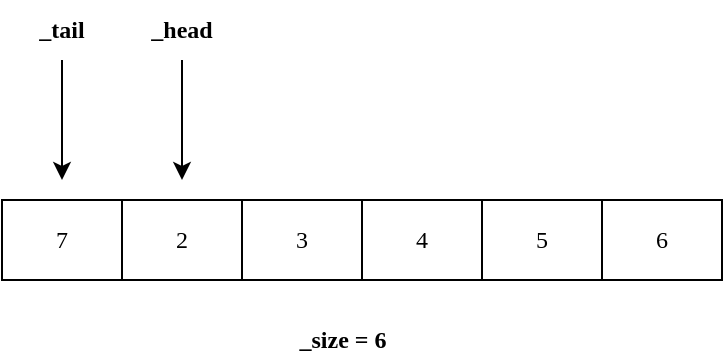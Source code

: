 <mxfile version="16.5.1" type="device"><diagram id="0zOxMxvDC9LZBq1FR540" name="第 1 页"><mxGraphModel dx="1052" dy="657" grid="1" gridSize="10" guides="1" tooltips="1" connect="1" arrows="1" fold="1" page="1" pageScale="1" pageWidth="900" pageHeight="1600" math="0" shadow="0"><root><mxCell id="0"/><mxCell id="1" parent="0"/><mxCell id="Y11hGAvrt8x8mBZxdaEq-1" value="" style="shape=table;html=1;whiteSpace=wrap;startSize=0;container=1;collapsible=0;childLayout=tableLayout;fontFamily=Comic Sans MS;" vertex="1" parent="1"><mxGeometry x="310" y="280" width="360" height="40" as="geometry"/></mxCell><mxCell id="Y11hGAvrt8x8mBZxdaEq-2" value="" style="shape=tableRow;horizontal=0;startSize=0;swimlaneHead=0;swimlaneBody=0;top=0;left=0;bottom=0;right=0;collapsible=0;dropTarget=0;fillColor=none;points=[[0,0.5],[1,0.5]];portConstraint=eastwest;fontFamily=Comic Sans MS;" vertex="1" parent="Y11hGAvrt8x8mBZxdaEq-1"><mxGeometry width="360" height="40" as="geometry"/></mxCell><mxCell id="Y11hGAvrt8x8mBZxdaEq-3" value="7" style="shape=partialRectangle;html=1;whiteSpace=wrap;connectable=0;fillColor=none;top=0;left=0;bottom=0;right=0;overflow=hidden;fontFamily=Comic Sans MS;" vertex="1" parent="Y11hGAvrt8x8mBZxdaEq-2"><mxGeometry width="60" height="40" as="geometry"><mxRectangle width="60" height="40" as="alternateBounds"/></mxGeometry></mxCell><mxCell id="Y11hGAvrt8x8mBZxdaEq-4" value="2" style="shape=partialRectangle;html=1;whiteSpace=wrap;connectable=0;fillColor=none;top=0;left=0;bottom=0;right=0;overflow=hidden;fontFamily=Comic Sans MS;" vertex="1" parent="Y11hGAvrt8x8mBZxdaEq-2"><mxGeometry x="60" width="60" height="40" as="geometry"><mxRectangle width="60" height="40" as="alternateBounds"/></mxGeometry></mxCell><mxCell id="Y11hGAvrt8x8mBZxdaEq-5" value="3" style="shape=partialRectangle;html=1;whiteSpace=wrap;connectable=0;fillColor=none;top=0;left=0;bottom=0;right=0;overflow=hidden;fontFamily=Comic Sans MS;" vertex="1" parent="Y11hGAvrt8x8mBZxdaEq-2"><mxGeometry x="120" width="60" height="40" as="geometry"><mxRectangle width="60" height="40" as="alternateBounds"/></mxGeometry></mxCell><mxCell id="Y11hGAvrt8x8mBZxdaEq-14" value="4" style="shape=partialRectangle;html=1;whiteSpace=wrap;connectable=0;fillColor=none;top=0;left=0;bottom=0;right=0;overflow=hidden;fontFamily=Comic Sans MS;" vertex="1" parent="Y11hGAvrt8x8mBZxdaEq-2"><mxGeometry x="180" width="60" height="40" as="geometry"><mxRectangle width="60" height="40" as="alternateBounds"/></mxGeometry></mxCell><mxCell id="Y11hGAvrt8x8mBZxdaEq-15" value="5" style="shape=partialRectangle;html=1;whiteSpace=wrap;connectable=0;fillColor=none;top=0;left=0;bottom=0;right=0;overflow=hidden;fontFamily=Comic Sans MS;" vertex="1" parent="Y11hGAvrt8x8mBZxdaEq-2"><mxGeometry x="240" width="60" height="40" as="geometry"><mxRectangle width="60" height="40" as="alternateBounds"/></mxGeometry></mxCell><mxCell id="Y11hGAvrt8x8mBZxdaEq-16" value="6" style="shape=partialRectangle;html=1;whiteSpace=wrap;connectable=0;fillColor=none;top=0;left=0;bottom=0;right=0;overflow=hidden;fontFamily=Comic Sans MS;" vertex="1" parent="Y11hGAvrt8x8mBZxdaEq-2"><mxGeometry x="300" width="60" height="40" as="geometry"><mxRectangle width="60" height="40" as="alternateBounds"/></mxGeometry></mxCell><mxCell id="Y11hGAvrt8x8mBZxdaEq-19" style="edgeStyle=orthogonalEdgeStyle;rounded=0;orthogonalLoop=1;jettySize=auto;html=1;fontFamily=Comic Sans MS;" edge="1" parent="1" source="Y11hGAvrt8x8mBZxdaEq-17"><mxGeometry relative="1" as="geometry"><mxPoint x="400" y="270" as="targetPoint"/></mxGeometry></mxCell><mxCell id="Y11hGAvrt8x8mBZxdaEq-17" value="&lt;b&gt;_head&lt;/b&gt;" style="text;html=1;strokeColor=none;fillColor=none;align=center;verticalAlign=middle;whiteSpace=wrap;rounded=0;fontFamily=Comic Sans MS;" vertex="1" parent="1"><mxGeometry x="370" y="180" width="60" height="30" as="geometry"/></mxCell><mxCell id="Y11hGAvrt8x8mBZxdaEq-20" style="edgeStyle=orthogonalEdgeStyle;rounded=0;orthogonalLoop=1;jettySize=auto;html=1;fontFamily=Comic Sans MS;" edge="1" parent="1" source="Y11hGAvrt8x8mBZxdaEq-18"><mxGeometry relative="1" as="geometry"><mxPoint x="340" y="270" as="targetPoint"/></mxGeometry></mxCell><mxCell id="Y11hGAvrt8x8mBZxdaEq-18" value="&lt;b&gt;_tail&lt;/b&gt;" style="text;html=1;strokeColor=none;fillColor=none;align=center;verticalAlign=middle;whiteSpace=wrap;rounded=0;fontFamily=Comic Sans MS;" vertex="1" parent="1"><mxGeometry x="310" y="180" width="60" height="30" as="geometry"/></mxCell><mxCell id="Y11hGAvrt8x8mBZxdaEq-21" value="&lt;b&gt;_size = 6&lt;/b&gt;" style="text;html=1;align=center;verticalAlign=middle;resizable=0;points=[];autosize=1;strokeColor=none;fillColor=none;fontFamily=Comic Sans MS;" vertex="1" parent="1"><mxGeometry x="445" y="340" width="70" height="20" as="geometry"/></mxCell></root></mxGraphModel></diagram></mxfile>